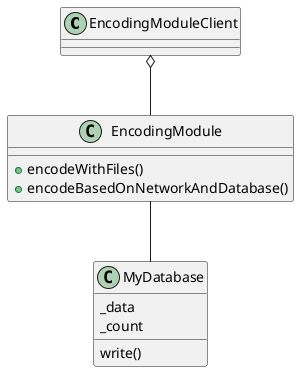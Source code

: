 @startuml DIP
class EncodingModuleClient
class EncodingModule
class MyDatabase
EncodingModuleClient o-- EncodingModule
EncodingModule -- MyDatabase
EncodingModule : +encodeWithFiles()
EncodingModule : +encodeBasedOnNetworkAndDatabase()
MyDatabase : write()
MyDatabase : _data
MyDatabase : _count
@enduml
